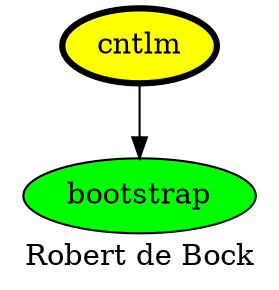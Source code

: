 digraph PhiloDilemma {
  label = "Robert de Bock" ;
  overlap=false
  {
    bootstrap [fillcolor=green style=filled]
    cntlm [fillcolor=yellow style=filled penwidth=3]
  }
  cntlm -> bootstrap
}
